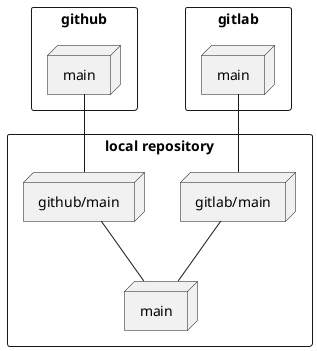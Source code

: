 @startuml name
rectangle github {
    node main as github_main
}

rectangle gitlab {
    node main as gitlab_main
}

rectangle "local repository" {
    node "github/main" as gh_main
    node "gitlab/main" as gl_main
    node main
}

github_main -- gh_main
gh_main -- main

gitlab_main -- gl_main

gl_main -- main

@enduml